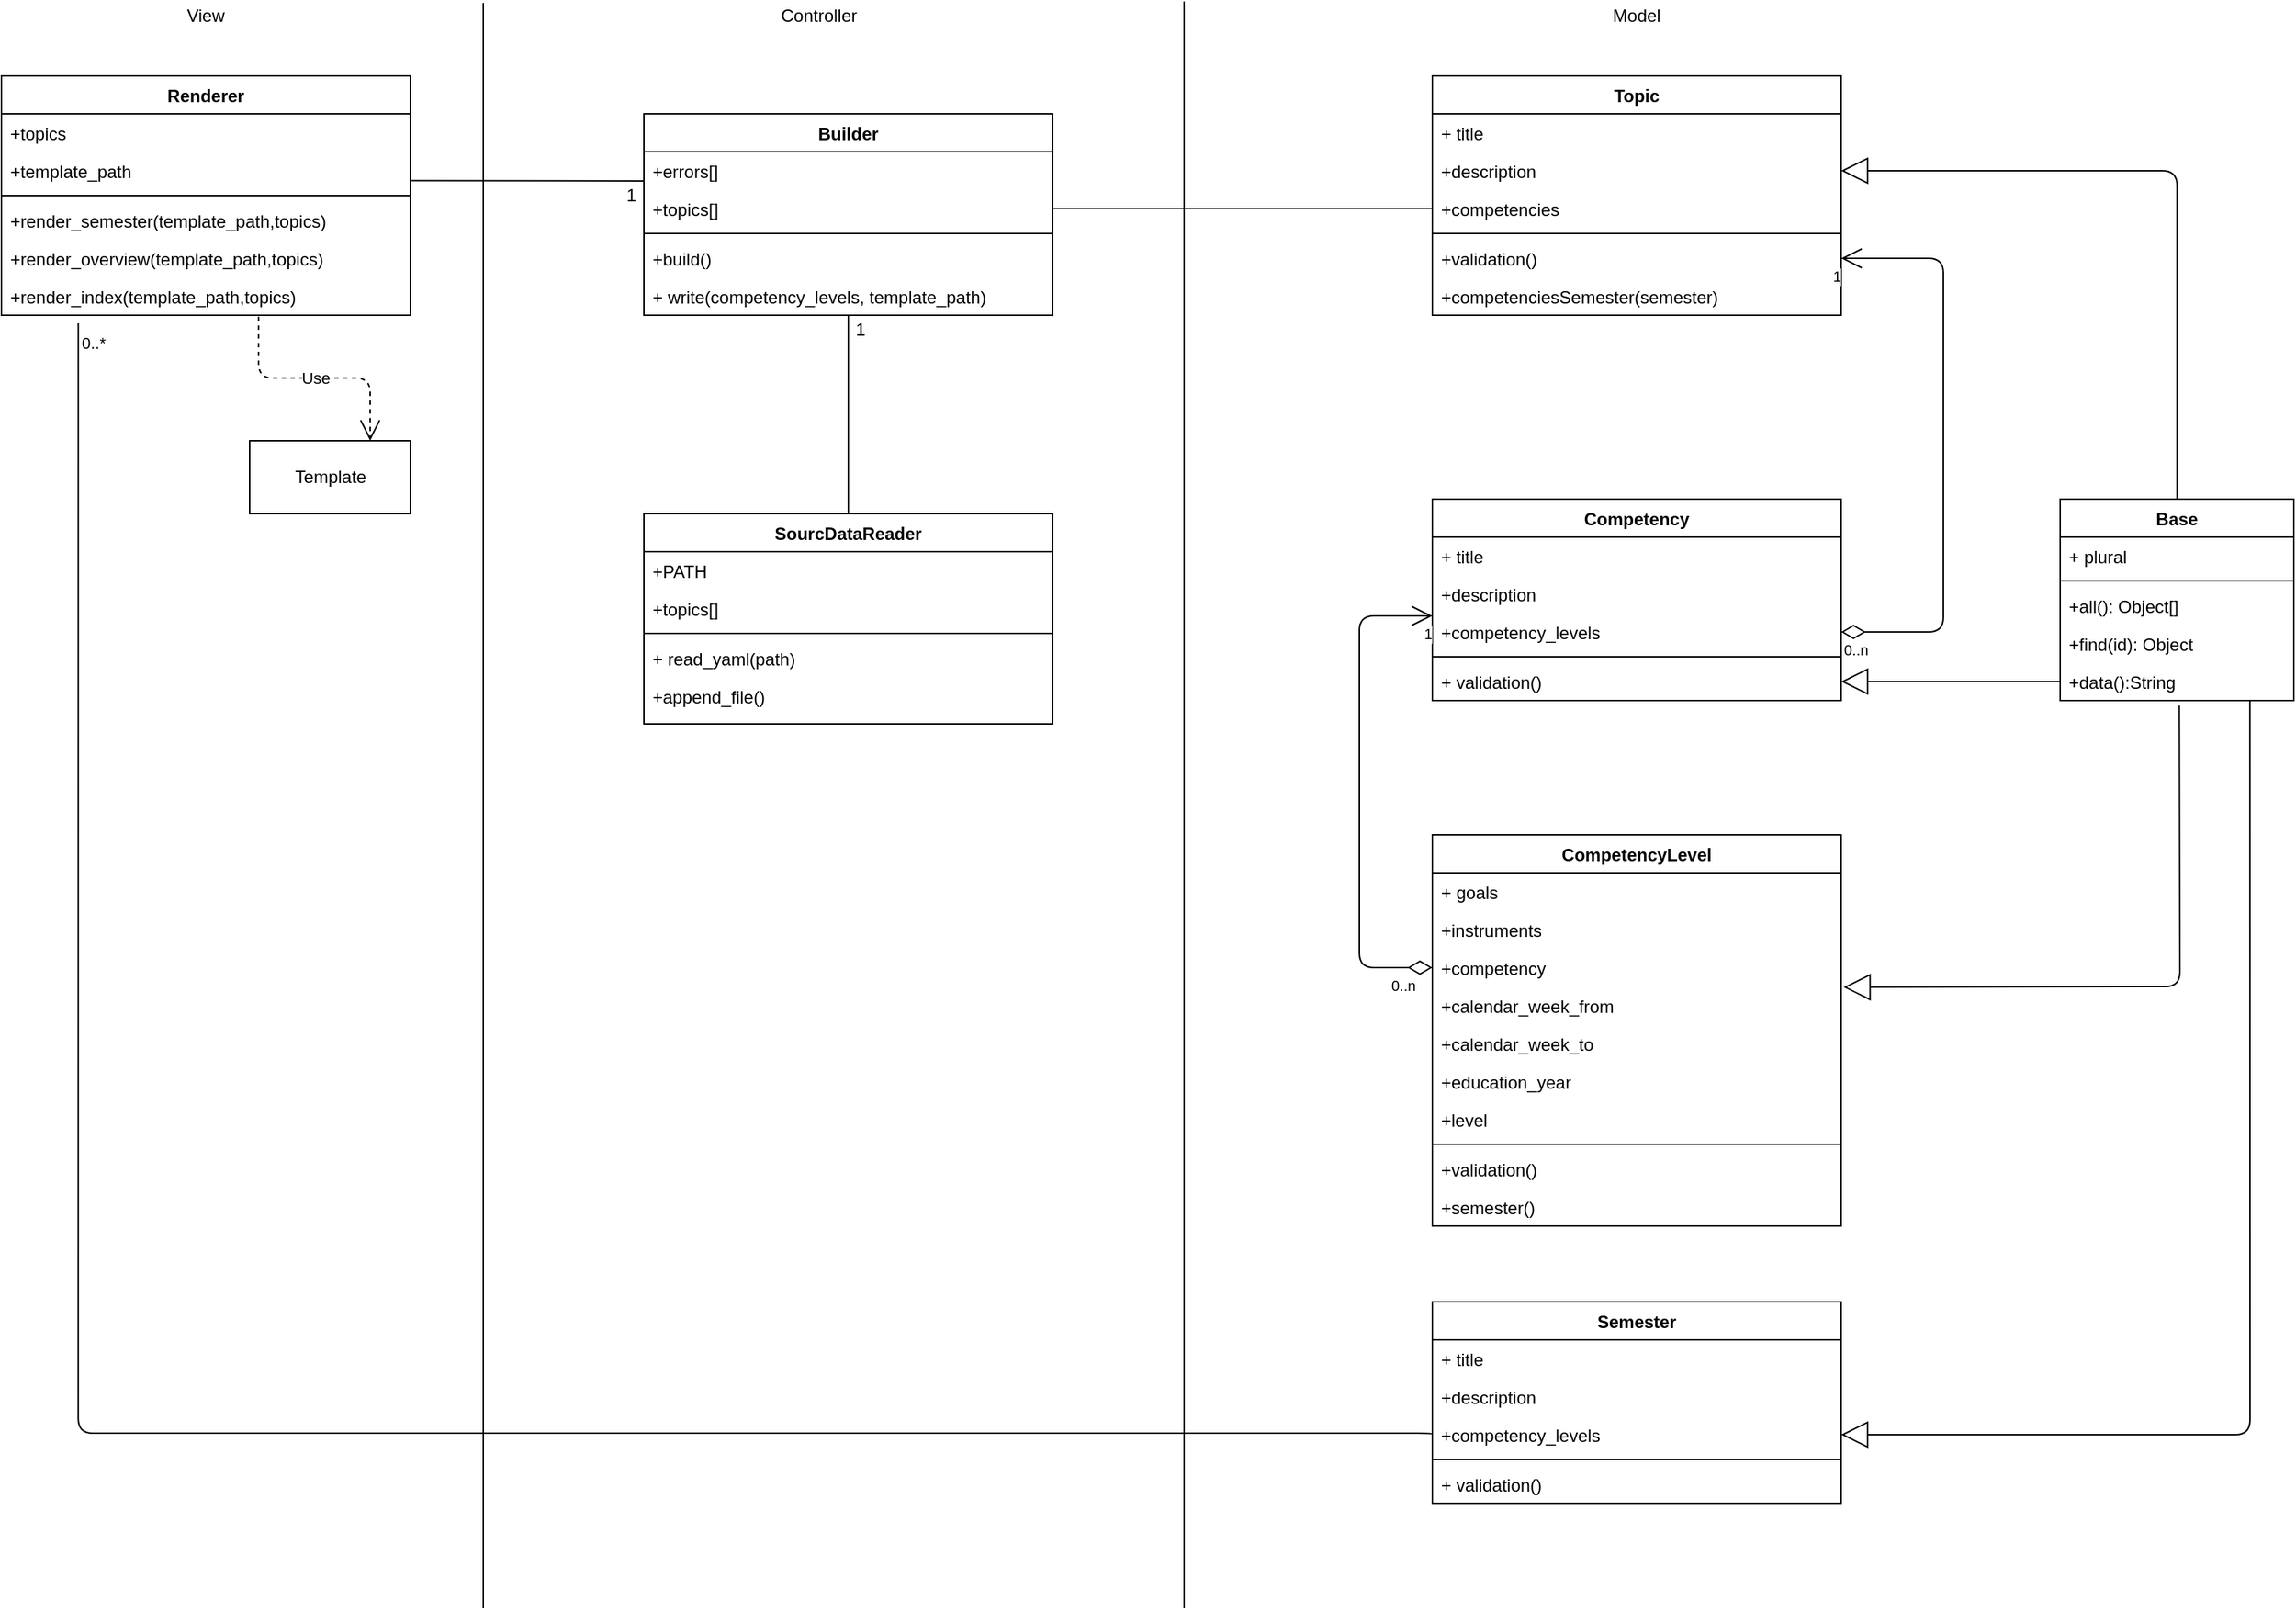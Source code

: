 <mxfile version="12.5.6" type="device"><diagram id="wBBst7jG0DzKEFlHI0wX" name="Page-1"><mxGraphModel dx="3140" dy="5010" grid="1" gridSize="10" guides="1" tooltips="1" connect="1" arrows="1" fold="1" page="1" pageScale="1" pageWidth="850" pageHeight="1100" math="0" shadow="0"><root><mxCell id="0"/><mxCell id="1" parent="0"/><mxCell id="FY70hitlIgGcYvBVXJsO-5" value="Topic" style="swimlane;fontStyle=1;align=center;verticalAlign=top;childLayout=stackLayout;horizontal=1;startSize=26;horizontalStack=0;resizeParent=1;resizeParentMax=0;resizeLast=0;collapsible=1;marginBottom=0;" parent="1" vertex="1"><mxGeometry x="570" y="50" width="280" height="164" as="geometry"/></mxCell><mxCell id="FY70hitlIgGcYvBVXJsO-6" value="+ title" style="text;strokeColor=none;fillColor=none;align=left;verticalAlign=top;spacingLeft=4;spacingRight=4;overflow=hidden;rotatable=0;points=[[0,0.5],[1,0.5]];portConstraint=eastwest;" parent="FY70hitlIgGcYvBVXJsO-5" vertex="1"><mxGeometry y="26" width="280" height="26" as="geometry"/></mxCell><mxCell id="FY70hitlIgGcYvBVXJsO-13" value="+description" style="text;strokeColor=none;fillColor=none;align=left;verticalAlign=top;spacingLeft=4;spacingRight=4;overflow=hidden;rotatable=0;points=[[0,0.5],[1,0.5]];portConstraint=eastwest;" parent="FY70hitlIgGcYvBVXJsO-5" vertex="1"><mxGeometry y="52" width="280" height="26" as="geometry"/></mxCell><mxCell id="NSAjZJlWIvT3TVBvrCFj-42" value="+competencies" style="text;strokeColor=none;fillColor=none;align=left;verticalAlign=top;spacingLeft=4;spacingRight=4;overflow=hidden;rotatable=0;points=[[0,0.5],[1,0.5]];portConstraint=eastwest;" parent="FY70hitlIgGcYvBVXJsO-5" vertex="1"><mxGeometry y="78" width="280" height="26" as="geometry"/></mxCell><mxCell id="FY70hitlIgGcYvBVXJsO-7" value="" style="line;strokeWidth=1;fillColor=none;align=left;verticalAlign=middle;spacingTop=-1;spacingLeft=3;spacingRight=3;rotatable=0;labelPosition=right;points=[];portConstraint=eastwest;" parent="FY70hitlIgGcYvBVXJsO-5" vertex="1"><mxGeometry y="104" width="280" height="8" as="geometry"/></mxCell><mxCell id="FY70hitlIgGcYvBVXJsO-8" value="+validation()" style="text;strokeColor=none;fillColor=none;align=left;verticalAlign=top;spacingLeft=4;spacingRight=4;overflow=hidden;rotatable=0;points=[[0,0.5],[1,0.5]];portConstraint=eastwest;" parent="FY70hitlIgGcYvBVXJsO-5" vertex="1"><mxGeometry y="112" width="280" height="26" as="geometry"/></mxCell><mxCell id="NSAjZJlWIvT3TVBvrCFj-45" value="+competenciesSemester(semester)" style="text;strokeColor=none;fillColor=none;align=left;verticalAlign=top;spacingLeft=4;spacingRight=4;overflow=hidden;rotatable=0;points=[[0,0.5],[1,0.5]];portConstraint=eastwest;" parent="FY70hitlIgGcYvBVXJsO-5" vertex="1"><mxGeometry y="138" width="280" height="26" as="geometry"/></mxCell><mxCell id="FY70hitlIgGcYvBVXJsO-15" value="Competency" style="swimlane;fontStyle=1;align=center;verticalAlign=top;childLayout=stackLayout;horizontal=1;startSize=26;horizontalStack=0;resizeParent=1;resizeParentMax=0;resizeLast=0;collapsible=1;marginBottom=0;" parent="1" vertex="1"><mxGeometry x="570" y="340" width="280" height="138" as="geometry"/></mxCell><mxCell id="FY70hitlIgGcYvBVXJsO-16" value="+ title" style="text;strokeColor=none;fillColor=none;align=left;verticalAlign=top;spacingLeft=4;spacingRight=4;overflow=hidden;rotatable=0;points=[[0,0.5],[1,0.5]];portConstraint=eastwest;" parent="FY70hitlIgGcYvBVXJsO-15" vertex="1"><mxGeometry y="26" width="280" height="26" as="geometry"/></mxCell><mxCell id="FY70hitlIgGcYvBVXJsO-17" value="+description" style="text;strokeColor=none;fillColor=none;align=left;verticalAlign=top;spacingLeft=4;spacingRight=4;overflow=hidden;rotatable=0;points=[[0,0.5],[1,0.5]];portConstraint=eastwest;" parent="FY70hitlIgGcYvBVXJsO-15" vertex="1"><mxGeometry y="52" width="280" height="26" as="geometry"/></mxCell><mxCell id="FY70hitlIgGcYvBVXJsO-26" value="+competency_levels" style="text;strokeColor=none;fillColor=none;align=left;verticalAlign=top;spacingLeft=4;spacingRight=4;overflow=hidden;rotatable=0;points=[[0,0.5],[1,0.5]];portConstraint=eastwest;" parent="FY70hitlIgGcYvBVXJsO-15" vertex="1"><mxGeometry y="78" width="280" height="26" as="geometry"/></mxCell><mxCell id="FY70hitlIgGcYvBVXJsO-18" value="" style="line;strokeWidth=1;fillColor=none;align=left;verticalAlign=middle;spacingTop=-1;spacingLeft=3;spacingRight=3;rotatable=0;labelPosition=right;points=[];portConstraint=eastwest;" parent="FY70hitlIgGcYvBVXJsO-15" vertex="1"><mxGeometry y="104" width="280" height="8" as="geometry"/></mxCell><mxCell id="FY70hitlIgGcYvBVXJsO-19" value="+ validation()" style="text;strokeColor=none;fillColor=none;align=left;verticalAlign=top;spacingLeft=4;spacingRight=4;overflow=hidden;rotatable=0;points=[[0,0.5],[1,0.5]];portConstraint=eastwest;" parent="FY70hitlIgGcYvBVXJsO-15" vertex="1"><mxGeometry y="112" width="280" height="26" as="geometry"/></mxCell><mxCell id="FY70hitlIgGcYvBVXJsO-20" value="CompetencyLevel" style="swimlane;fontStyle=1;align=center;verticalAlign=top;childLayout=stackLayout;horizontal=1;startSize=26;horizontalStack=0;resizeParent=1;resizeParentMax=0;resizeLast=0;collapsible=1;marginBottom=0;" parent="1" vertex="1"><mxGeometry x="570" y="570" width="280" height="268" as="geometry"/></mxCell><mxCell id="FY70hitlIgGcYvBVXJsO-21" value="+ goals" style="text;strokeColor=none;fillColor=none;align=left;verticalAlign=top;spacingLeft=4;spacingRight=4;overflow=hidden;rotatable=0;points=[[0,0.5],[1,0.5]];portConstraint=eastwest;" parent="FY70hitlIgGcYvBVXJsO-20" vertex="1"><mxGeometry y="26" width="280" height="26" as="geometry"/></mxCell><mxCell id="FY70hitlIgGcYvBVXJsO-22" value="+instruments" style="text;strokeColor=none;fillColor=none;align=left;verticalAlign=top;spacingLeft=4;spacingRight=4;overflow=hidden;rotatable=0;points=[[0,0.5],[1,0.5]];portConstraint=eastwest;" parent="FY70hitlIgGcYvBVXJsO-20" vertex="1"><mxGeometry y="52" width="280" height="26" as="geometry"/></mxCell><mxCell id="FY70hitlIgGcYvBVXJsO-25" value="+competency&#xA;" style="text;strokeColor=none;fillColor=none;align=left;verticalAlign=top;spacingLeft=4;spacingRight=4;overflow=hidden;rotatable=0;points=[[0,0.5],[1,0.5]];portConstraint=eastwest;" parent="FY70hitlIgGcYvBVXJsO-20" vertex="1"><mxGeometry y="78" width="280" height="26" as="geometry"/></mxCell><mxCell id="FY70hitlIgGcYvBVXJsO-60" value="+calendar_week_from&#xA;" style="text;strokeColor=none;fillColor=none;align=left;verticalAlign=top;spacingLeft=4;spacingRight=4;overflow=hidden;rotatable=0;points=[[0,0.5],[1,0.5]];portConstraint=eastwest;" parent="FY70hitlIgGcYvBVXJsO-20" vertex="1"><mxGeometry y="104" width="280" height="26" as="geometry"/></mxCell><mxCell id="FY70hitlIgGcYvBVXJsO-61" value="+calendar_week_to" style="text;strokeColor=none;fillColor=none;align=left;verticalAlign=top;spacingLeft=4;spacingRight=4;overflow=hidden;rotatable=0;points=[[0,0.5],[1,0.5]];portConstraint=eastwest;" parent="FY70hitlIgGcYvBVXJsO-20" vertex="1"><mxGeometry y="130" width="280" height="26" as="geometry"/></mxCell><mxCell id="FbDjr7V3NoHAoDn7h_xz-10" value="+education_year" style="text;strokeColor=none;fillColor=none;align=left;verticalAlign=top;spacingLeft=4;spacingRight=4;overflow=hidden;rotatable=0;points=[[0,0.5],[1,0.5]];portConstraint=eastwest;" vertex="1" parent="FY70hitlIgGcYvBVXJsO-20"><mxGeometry y="156" width="280" height="26" as="geometry"/></mxCell><mxCell id="FY70hitlIgGcYvBVXJsO-62" value="+level" style="text;strokeColor=none;fillColor=none;align=left;verticalAlign=top;spacingLeft=4;spacingRight=4;overflow=hidden;rotatable=0;points=[[0,0.5],[1,0.5]];portConstraint=eastwest;" parent="FY70hitlIgGcYvBVXJsO-20" vertex="1"><mxGeometry y="182" width="280" height="26" as="geometry"/></mxCell><mxCell id="FY70hitlIgGcYvBVXJsO-23" value="" style="line;strokeWidth=1;fillColor=none;align=left;verticalAlign=middle;spacingTop=-1;spacingLeft=3;spacingRight=3;rotatable=0;labelPosition=right;points=[];portConstraint=eastwest;" parent="FY70hitlIgGcYvBVXJsO-20" vertex="1"><mxGeometry y="208" width="280" height="8" as="geometry"/></mxCell><mxCell id="FY70hitlIgGcYvBVXJsO-24" value="+validation()" style="text;strokeColor=none;fillColor=none;align=left;verticalAlign=top;spacingLeft=4;spacingRight=4;overflow=hidden;rotatable=0;points=[[0,0.5],[1,0.5]];portConstraint=eastwest;" parent="FY70hitlIgGcYvBVXJsO-20" vertex="1"><mxGeometry y="216" width="280" height="26" as="geometry"/></mxCell><mxCell id="NSAjZJlWIvT3TVBvrCFj-32" value="+semester()" style="text;strokeColor=none;fillColor=none;align=left;verticalAlign=top;spacingLeft=4;spacingRight=4;overflow=hidden;rotatable=0;points=[[0,0.5],[1,0.5]];portConstraint=eastwest;" parent="FY70hitlIgGcYvBVXJsO-20" vertex="1"><mxGeometry y="242" width="280" height="26" as="geometry"/></mxCell><mxCell id="FY70hitlIgGcYvBVXJsO-27" value="SourcDataReader" style="swimlane;fontStyle=1;align=center;verticalAlign=top;childLayout=stackLayout;horizontal=1;startSize=26;horizontalStack=0;resizeParent=1;resizeParentMax=0;resizeLast=0;collapsible=1;marginBottom=0;" parent="1" vertex="1"><mxGeometry x="30" y="350" width="280" height="144" as="geometry"/></mxCell><mxCell id="FY70hitlIgGcYvBVXJsO-28" value="+PATH" style="text;strokeColor=none;fillColor=none;align=left;verticalAlign=top;spacingLeft=4;spacingRight=4;overflow=hidden;rotatable=0;points=[[0,0.5],[1,0.5]];portConstraint=eastwest;" parent="FY70hitlIgGcYvBVXJsO-27" vertex="1"><mxGeometry y="26" width="280" height="26" as="geometry"/></mxCell><mxCell id="FY70hitlIgGcYvBVXJsO-32" value="+topics[]" style="text;strokeColor=none;fillColor=none;align=left;verticalAlign=top;spacingLeft=4;spacingRight=4;overflow=hidden;rotatable=0;points=[[0,0.5],[1,0.5]];portConstraint=eastwest;" parent="FY70hitlIgGcYvBVXJsO-27" vertex="1"><mxGeometry y="52" width="280" height="26" as="geometry"/></mxCell><mxCell id="FY70hitlIgGcYvBVXJsO-29" value="" style="line;strokeWidth=1;fillColor=none;align=left;verticalAlign=middle;spacingTop=-1;spacingLeft=3;spacingRight=3;rotatable=0;labelPosition=right;points=[];portConstraint=eastwest;" parent="FY70hitlIgGcYvBVXJsO-27" vertex="1"><mxGeometry y="78" width="280" height="8" as="geometry"/></mxCell><mxCell id="FY70hitlIgGcYvBVXJsO-30" value="+ read_yaml(path) " style="text;strokeColor=none;fillColor=none;align=left;verticalAlign=top;spacingLeft=4;spacingRight=4;overflow=hidden;rotatable=0;points=[[0,0.5],[1,0.5]];portConstraint=eastwest;" parent="FY70hitlIgGcYvBVXJsO-27" vertex="1"><mxGeometry y="86" width="280" height="26" as="geometry"/></mxCell><mxCell id="FY70hitlIgGcYvBVXJsO-35" value="+append_file() " style="text;strokeColor=none;fillColor=none;align=left;verticalAlign=top;spacingLeft=4;spacingRight=4;overflow=hidden;rotatable=0;points=[[0,0.5],[1,0.5]];portConstraint=eastwest;" parent="FY70hitlIgGcYvBVXJsO-27" vertex="1"><mxGeometry y="112" width="280" height="32" as="geometry"/></mxCell><mxCell id="FY70hitlIgGcYvBVXJsO-40" value="" style="endArrow=open;html=1;endSize=12;startArrow=diamondThin;startSize=14;startFill=0;edgeStyle=orthogonalEdgeStyle;exitX=1;exitY=0.5;exitDx=0;exitDy=0;" parent="1" source="FY70hitlIgGcYvBVXJsO-26" target="FY70hitlIgGcYvBVXJsO-5" edge="1"><mxGeometry relative="1" as="geometry"><mxPoint x="160" y="510" as="sourcePoint"/><mxPoint x="320" y="510" as="targetPoint"/><Array as="points"><mxPoint x="920" y="431"/><mxPoint x="920" y="175"/></Array></mxGeometry></mxCell><mxCell id="FY70hitlIgGcYvBVXJsO-41" value="0..n" style="resizable=0;html=1;align=left;verticalAlign=top;labelBackgroundColor=#ffffff;fontSize=10;" parent="FY70hitlIgGcYvBVXJsO-40" connectable="0" vertex="1"><mxGeometry x="-1" relative="1" as="geometry"/></mxCell><mxCell id="FY70hitlIgGcYvBVXJsO-42" value="1" style="resizable=0;html=1;align=right;verticalAlign=top;labelBackgroundColor=#ffffff;fontSize=10;" parent="FY70hitlIgGcYvBVXJsO-40" connectable="0" vertex="1"><mxGeometry x="1" relative="1" as="geometry"/></mxCell><mxCell id="FY70hitlIgGcYvBVXJsO-43" value="&lt;div&gt;&lt;br&gt;&lt;/div&gt;&lt;div&gt;&lt;br&gt;&lt;/div&gt;" style="endArrow=open;html=1;endSize=12;startArrow=diamondThin;startSize=14;startFill=0;edgeStyle=orthogonalEdgeStyle;exitX=0;exitY=0.5;exitDx=0;exitDy=0;" parent="1" source="FY70hitlIgGcYvBVXJsO-25" edge="1"><mxGeometry relative="1" as="geometry"><mxPoint x="450" y="280" as="sourcePoint"/><mxPoint x="570" y="420" as="targetPoint"/><Array as="points"><mxPoint x="520" y="661"/><mxPoint x="520" y="420"/></Array></mxGeometry></mxCell><mxCell id="FY70hitlIgGcYvBVXJsO-44" value="0..n" style="resizable=0;html=1;align=left;verticalAlign=top;labelBackgroundColor=#ffffff;fontSize=10;" parent="FY70hitlIgGcYvBVXJsO-43" connectable="0" vertex="1"><mxGeometry x="-1" relative="1" as="geometry"><mxPoint x="-30" as="offset"/></mxGeometry></mxCell><mxCell id="FY70hitlIgGcYvBVXJsO-45" value="1" style="resizable=0;html=1;align=right;verticalAlign=top;labelBackgroundColor=#ffffff;fontSize=10;" parent="FY70hitlIgGcYvBVXJsO-43" connectable="0" vertex="1"><mxGeometry x="1" relative="1" as="geometry"/></mxCell><mxCell id="FY70hitlIgGcYvBVXJsO-50" value="" style="endArrow=none;endSize=12;html=1;exitX=1;exitY=0.5;exitDx=0;exitDy=0;entryX=0;entryY=0.5;entryDx=0;entryDy=0;endFill=0;" parent="1" source="NSAjZJlWIvT3TVBvrCFj-26" target="NSAjZJlWIvT3TVBvrCFj-42" edge="1"><mxGeometry width="160" relative="1" as="geometry"><mxPoint x="40" y="510" as="sourcePoint"/><mxPoint x="200" y="510" as="targetPoint"/></mxGeometry></mxCell><mxCell id="NSAjZJlWIvT3TVBvrCFj-3" value="Controller" style="text;html=1;strokeColor=none;fillColor=none;align=center;verticalAlign=middle;whiteSpace=wrap;rounded=0;" parent="1" vertex="1"><mxGeometry x="130" y="-1" width="40" height="20" as="geometry"/></mxCell><mxCell id="NSAjZJlWIvT3TVBvrCFj-4" value="Model" style="text;html=1;strokeColor=none;fillColor=none;align=center;verticalAlign=middle;whiteSpace=wrap;rounded=0;" parent="1" vertex="1"><mxGeometry x="690" y="-1" width="40" height="20" as="geometry"/></mxCell><mxCell id="NSAjZJlWIvT3TVBvrCFj-17" value="Renderer" style="swimlane;fontStyle=1;align=center;verticalAlign=top;childLayout=stackLayout;horizontal=1;startSize=26;horizontalStack=0;resizeParent=1;resizeParentMax=0;resizeLast=0;collapsible=1;marginBottom=0;" parent="1" vertex="1"><mxGeometry x="-410" y="50" width="280" height="164" as="geometry"/></mxCell><mxCell id="NSAjZJlWIvT3TVBvrCFj-18" value="+topics" style="text;strokeColor=none;fillColor=none;align=left;verticalAlign=top;spacingLeft=4;spacingRight=4;overflow=hidden;rotatable=0;points=[[0,0.5],[1,0.5]];portConstraint=eastwest;" parent="NSAjZJlWIvT3TVBvrCFj-17" vertex="1"><mxGeometry y="26" width="280" height="26" as="geometry"/></mxCell><mxCell id="NSAjZJlWIvT3TVBvrCFj-19" value="+template_path" style="text;strokeColor=none;fillColor=none;align=left;verticalAlign=top;spacingLeft=4;spacingRight=4;overflow=hidden;rotatable=0;points=[[0,0.5],[1,0.5]];portConstraint=eastwest;" parent="NSAjZJlWIvT3TVBvrCFj-17" vertex="1"><mxGeometry y="52" width="280" height="26" as="geometry"/></mxCell><mxCell id="NSAjZJlWIvT3TVBvrCFj-20" value="" style="line;strokeWidth=1;fillColor=none;align=left;verticalAlign=middle;spacingTop=-1;spacingLeft=3;spacingRight=3;rotatable=0;labelPosition=right;points=[];portConstraint=eastwest;" parent="NSAjZJlWIvT3TVBvrCFj-17" vertex="1"><mxGeometry y="78" width="280" height="8" as="geometry"/></mxCell><mxCell id="FbDjr7V3NoHAoDn7h_xz-21" value="+render_semester(template_path,topics) " style="text;strokeColor=none;fillColor=none;align=left;verticalAlign=top;spacingLeft=4;spacingRight=4;overflow=hidden;rotatable=0;points=[[0,0.5],[1,0.5]];portConstraint=eastwest;" vertex="1" parent="NSAjZJlWIvT3TVBvrCFj-17"><mxGeometry y="86" width="280" height="26" as="geometry"/></mxCell><mxCell id="FbDjr7V3NoHAoDn7h_xz-22" value="+render_overview(template_path,topics) " style="text;strokeColor=none;fillColor=none;align=left;verticalAlign=top;spacingLeft=4;spacingRight=4;overflow=hidden;rotatable=0;points=[[0,0.5],[1,0.5]];portConstraint=eastwest;" vertex="1" parent="NSAjZJlWIvT3TVBvrCFj-17"><mxGeometry y="112" width="280" height="26" as="geometry"/></mxCell><mxCell id="NSAjZJlWIvT3TVBvrCFj-21" value="+render_index(template_path,topics) " style="text;strokeColor=none;fillColor=none;align=left;verticalAlign=top;spacingLeft=4;spacingRight=4;overflow=hidden;rotatable=0;points=[[0,0.5],[1,0.5]];portConstraint=eastwest;" parent="NSAjZJlWIvT3TVBvrCFj-17" vertex="1"><mxGeometry y="138" width="280" height="26" as="geometry"/></mxCell><mxCell id="NSAjZJlWIvT3TVBvrCFj-24" value="Builder" style="swimlane;fontStyle=1;align=center;verticalAlign=top;childLayout=stackLayout;horizontal=1;startSize=26;horizontalStack=0;resizeParent=1;resizeParentMax=0;resizeLast=0;collapsible=1;marginBottom=0;" parent="1" vertex="1"><mxGeometry x="30" y="76" width="280" height="138" as="geometry"/></mxCell><mxCell id="NSAjZJlWIvT3TVBvrCFj-25" value="+errors[]" style="text;strokeColor=none;fillColor=none;align=left;verticalAlign=top;spacingLeft=4;spacingRight=4;overflow=hidden;rotatable=0;points=[[0,0.5],[1,0.5]];portConstraint=eastwest;" parent="NSAjZJlWIvT3TVBvrCFj-24" vertex="1"><mxGeometry y="26" width="280" height="26" as="geometry"/></mxCell><mxCell id="NSAjZJlWIvT3TVBvrCFj-26" value="+topics[]" style="text;strokeColor=none;fillColor=none;align=left;verticalAlign=top;spacingLeft=4;spacingRight=4;overflow=hidden;rotatable=0;points=[[0,0.5],[1,0.5]];portConstraint=eastwest;" parent="NSAjZJlWIvT3TVBvrCFj-24" vertex="1"><mxGeometry y="52" width="280" height="26" as="geometry"/></mxCell><mxCell id="NSAjZJlWIvT3TVBvrCFj-27" value="" style="line;strokeWidth=1;fillColor=none;align=left;verticalAlign=middle;spacingTop=-1;spacingLeft=3;spacingRight=3;rotatable=0;labelPosition=right;points=[];portConstraint=eastwest;" parent="NSAjZJlWIvT3TVBvrCFj-24" vertex="1"><mxGeometry y="78" width="280" height="8" as="geometry"/></mxCell><mxCell id="NSAjZJlWIvT3TVBvrCFj-28" value="+build() " style="text;strokeColor=none;fillColor=none;align=left;verticalAlign=top;spacingLeft=4;spacingRight=4;overflow=hidden;rotatable=0;points=[[0,0.5],[1,0.5]];portConstraint=eastwest;" parent="NSAjZJlWIvT3TVBvrCFj-24" vertex="1"><mxGeometry y="86" width="280" height="26" as="geometry"/></mxCell><mxCell id="NSAjZJlWIvT3TVBvrCFj-29" value="+ write(competency_levels, template_path)" style="text;strokeColor=none;fillColor=none;align=left;verticalAlign=top;spacingLeft=4;spacingRight=4;overflow=hidden;rotatable=0;points=[[0,0.5],[1,0.5]];portConstraint=eastwest;" parent="NSAjZJlWIvT3TVBvrCFj-24" vertex="1"><mxGeometry y="112" width="280" height="26" as="geometry"/></mxCell><mxCell id="NSAjZJlWIvT3TVBvrCFj-31" value="Template" style="html=1;" parent="1" vertex="1"><mxGeometry x="-240" y="300" width="110" height="50" as="geometry"/></mxCell><mxCell id="NSAjZJlWIvT3TVBvrCFj-33" value="" style="endArrow=none;endSize=12;html=1;endFill=0;exitX=0.5;exitY=1;exitDx=0;exitDy=0;exitPerimeter=0;entryX=0.5;entryY=0;entryDx=0;entryDy=0;" parent="1" source="NSAjZJlWIvT3TVBvrCFj-29" target="FY70hitlIgGcYvBVXJsO-27" edge="1"><mxGeometry width="160" relative="1" as="geometry"><mxPoint x="170" y="190" as="sourcePoint"/><mxPoint x="179" y="462" as="targetPoint"/></mxGeometry></mxCell><mxCell id="FbDjr7V3NoHAoDn7h_xz-24" value="1" style="text;html=1;align=center;verticalAlign=middle;resizable=0;points=[];labelBackgroundColor=#ffffff;" vertex="1" connectable="0" parent="NSAjZJlWIvT3TVBvrCFj-33"><mxGeometry x="-0.852" y="-1" relative="1" as="geometry"><mxPoint x="9" as="offset"/></mxGeometry></mxCell><mxCell id="NSAjZJlWIvT3TVBvrCFj-34" value="" style="endArrow=none;endSize=12;html=1;exitX=0;exitY=0.769;exitDx=0;exitDy=0;entryX=1.002;entryY=0.762;entryDx=0;entryDy=0;exitPerimeter=0;endFill=0;entryPerimeter=0;" parent="1" source="NSAjZJlWIvT3TVBvrCFj-25" target="NSAjZJlWIvT3TVBvrCFj-19" edge="1"><mxGeometry width="160" relative="1" as="geometry"><mxPoint x="310" y="135" as="sourcePoint"/><mxPoint x="590" y="135" as="targetPoint"/></mxGeometry></mxCell><mxCell id="FbDjr7V3NoHAoDn7h_xz-23" value="1" style="text;html=1;align=center;verticalAlign=middle;resizable=0;points=[];labelBackgroundColor=#ffffff;" vertex="1" connectable="0" parent="NSAjZJlWIvT3TVBvrCFj-34"><mxGeometry x="-0.943" y="2" relative="1" as="geometry"><mxPoint x="-5" y="8" as="offset"/></mxGeometry></mxCell><mxCell id="NSAjZJlWIvT3TVBvrCFj-36" value="Use" style="endArrow=open;endSize=12;dashed=1;html=1;exitX=0.629;exitY=1.038;exitDx=0;exitDy=0;entryX=0.75;entryY=0;entryDx=0;entryDy=0;exitPerimeter=0;edgeStyle=orthogonalEdgeStyle;" parent="1" source="NSAjZJlWIvT3TVBvrCFj-21" target="NSAjZJlWIvT3TVBvrCFj-31" edge="1"><mxGeometry width="160" relative="1" as="geometry"><mxPoint x="20" y="376" as="sourcePoint"/><mxPoint x="-119" y="72" as="targetPoint"/></mxGeometry></mxCell><mxCell id="NSAjZJlWIvT3TVBvrCFj-37" value="&lt;div&gt;View&lt;/div&gt;" style="text;html=1;strokeColor=none;fillColor=none;align=center;verticalAlign=middle;whiteSpace=wrap;rounded=0;" parent="1" vertex="1"><mxGeometry x="-290" y="-1" width="40" height="20" as="geometry"/></mxCell><mxCell id="NSAjZJlWIvT3TVBvrCFj-39" value="" style="endArrow=none;html=1;" parent="1" edge="1"><mxGeometry width="50" height="50" relative="1" as="geometry"><mxPoint x="-80" y="1100" as="sourcePoint"/><mxPoint x="-80" as="targetPoint"/></mxGeometry></mxCell><mxCell id="NSAjZJlWIvT3TVBvrCFj-40" value="" style="endArrow=none;html=1;" parent="1" edge="1"><mxGeometry width="50" height="50" relative="1" as="geometry"><mxPoint x="400" y="1100" as="sourcePoint"/><mxPoint x="400.0" y="-1" as="targetPoint"/></mxGeometry></mxCell><mxCell id="FbDjr7V3NoHAoDn7h_xz-1" value="Base" style="swimlane;fontStyle=1;align=center;verticalAlign=top;childLayout=stackLayout;horizontal=1;startSize=26;horizontalStack=0;resizeParent=1;resizeParentMax=0;resizeLast=0;collapsible=1;marginBottom=0;" vertex="1" parent="1"><mxGeometry x="1000" y="340" width="160" height="138" as="geometry"/></mxCell><mxCell id="FbDjr7V3NoHAoDn7h_xz-2" value="+ plural" style="text;strokeColor=none;fillColor=none;align=left;verticalAlign=top;spacingLeft=4;spacingRight=4;overflow=hidden;rotatable=0;points=[[0,0.5],[1,0.5]];portConstraint=eastwest;" vertex="1" parent="FbDjr7V3NoHAoDn7h_xz-1"><mxGeometry y="26" width="160" height="26" as="geometry"/></mxCell><mxCell id="FbDjr7V3NoHAoDn7h_xz-3" value="" style="line;strokeWidth=1;fillColor=none;align=left;verticalAlign=middle;spacingTop=-1;spacingLeft=3;spacingRight=3;rotatable=0;labelPosition=right;points=[];portConstraint=eastwest;" vertex="1" parent="FbDjr7V3NoHAoDn7h_xz-1"><mxGeometry y="52" width="160" height="8" as="geometry"/></mxCell><mxCell id="FbDjr7V3NoHAoDn7h_xz-5" value="+all(): Object[]" style="text;strokeColor=none;fillColor=none;align=left;verticalAlign=top;spacingLeft=4;spacingRight=4;overflow=hidden;rotatable=0;points=[[0,0.5],[1,0.5]];portConstraint=eastwest;" vertex="1" parent="FbDjr7V3NoHAoDn7h_xz-1"><mxGeometry y="60" width="160" height="26" as="geometry"/></mxCell><mxCell id="FbDjr7V3NoHAoDn7h_xz-6" value="+find(id): Object" style="text;strokeColor=none;fillColor=none;align=left;verticalAlign=top;spacingLeft=4;spacingRight=4;overflow=hidden;rotatable=0;points=[[0,0.5],[1,0.5]];portConstraint=eastwest;" vertex="1" parent="FbDjr7V3NoHAoDn7h_xz-1"><mxGeometry y="86" width="160" height="26" as="geometry"/></mxCell><mxCell id="FbDjr7V3NoHAoDn7h_xz-4" value="+data():String" style="text;strokeColor=none;fillColor=none;align=left;verticalAlign=top;spacingLeft=4;spacingRight=4;overflow=hidden;rotatable=0;points=[[0,0.5],[1,0.5]];portConstraint=eastwest;" vertex="1" parent="FbDjr7V3NoHAoDn7h_xz-1"><mxGeometry y="112" width="160" height="26" as="geometry"/></mxCell><mxCell id="FbDjr7V3NoHAoDn7h_xz-7" value="" style="endArrow=block;endSize=16;endFill=0;html=1;exitX=0.5;exitY=0;exitDx=0;exitDy=0;entryX=1;entryY=0.5;entryDx=0;entryDy=0;" edge="1" parent="1" source="FbDjr7V3NoHAoDn7h_xz-1" target="FY70hitlIgGcYvBVXJsO-13"><mxGeometry width="160" relative="1" as="geometry"><mxPoint x="400" y="890" as="sourcePoint"/><mxPoint x="560" y="890" as="targetPoint"/><Array as="points"><mxPoint x="1080" y="115"/></Array></mxGeometry></mxCell><mxCell id="FbDjr7V3NoHAoDn7h_xz-8" value="" style="endArrow=block;endSize=16;endFill=0;html=1;exitX=0;exitY=0.5;exitDx=0;exitDy=0;entryX=1;entryY=0.5;entryDx=0;entryDy=0;" edge="1" parent="1" source="FbDjr7V3NoHAoDn7h_xz-4" target="FY70hitlIgGcYvBVXJsO-19"><mxGeometry width="160" relative="1" as="geometry"><mxPoint x="400" y="890" as="sourcePoint"/><mxPoint x="560" y="890" as="targetPoint"/></mxGeometry></mxCell><mxCell id="FbDjr7V3NoHAoDn7h_xz-9" value="" style="endArrow=block;endSize=16;endFill=0;html=1;exitX=0.51;exitY=1.137;exitDx=0;exitDy=0;exitPerimeter=0;entryX=1.006;entryY=0.016;entryDx=0;entryDy=0;entryPerimeter=0;" edge="1" parent="1" source="FbDjr7V3NoHAoDn7h_xz-4" target="FY70hitlIgGcYvBVXJsO-60"><mxGeometry width="160" relative="1" as="geometry"><mxPoint x="400" y="890" as="sourcePoint"/><mxPoint x="560" y="890" as="targetPoint"/><Array as="points"><mxPoint x="1082" y="674"/></Array></mxGeometry></mxCell><mxCell id="FbDjr7V3NoHAoDn7h_xz-13" value="Semester" style="swimlane;fontStyle=1;align=center;verticalAlign=top;childLayout=stackLayout;horizontal=1;startSize=26;horizontalStack=0;resizeParent=1;resizeParentMax=0;resizeLast=0;collapsible=1;marginBottom=0;" vertex="1" parent="1"><mxGeometry x="570" y="890" width="280" height="138" as="geometry"/></mxCell><mxCell id="FbDjr7V3NoHAoDn7h_xz-14" value="+ title" style="text;strokeColor=none;fillColor=none;align=left;verticalAlign=top;spacingLeft=4;spacingRight=4;overflow=hidden;rotatable=0;points=[[0,0.5],[1,0.5]];portConstraint=eastwest;" vertex="1" parent="FbDjr7V3NoHAoDn7h_xz-13"><mxGeometry y="26" width="280" height="26" as="geometry"/></mxCell><mxCell id="FbDjr7V3NoHAoDn7h_xz-15" value="+description" style="text;strokeColor=none;fillColor=none;align=left;verticalAlign=top;spacingLeft=4;spacingRight=4;overflow=hidden;rotatable=0;points=[[0,0.5],[1,0.5]];portConstraint=eastwest;" vertex="1" parent="FbDjr7V3NoHAoDn7h_xz-13"><mxGeometry y="52" width="280" height="26" as="geometry"/></mxCell><mxCell id="FbDjr7V3NoHAoDn7h_xz-16" value="+competency_levels" style="text;strokeColor=none;fillColor=none;align=left;verticalAlign=top;spacingLeft=4;spacingRight=4;overflow=hidden;rotatable=0;points=[[0,0.5],[1,0.5]];portConstraint=eastwest;" vertex="1" parent="FbDjr7V3NoHAoDn7h_xz-13"><mxGeometry y="78" width="280" height="26" as="geometry"/></mxCell><mxCell id="FbDjr7V3NoHAoDn7h_xz-17" value="" style="line;strokeWidth=1;fillColor=none;align=left;verticalAlign=middle;spacingTop=-1;spacingLeft=3;spacingRight=3;rotatable=0;labelPosition=right;points=[];portConstraint=eastwest;" vertex="1" parent="FbDjr7V3NoHAoDn7h_xz-13"><mxGeometry y="104" width="280" height="8" as="geometry"/></mxCell><mxCell id="FbDjr7V3NoHAoDn7h_xz-18" value="+ validation()" style="text;strokeColor=none;fillColor=none;align=left;verticalAlign=top;spacingLeft=4;spacingRight=4;overflow=hidden;rotatable=0;points=[[0,0.5],[1,0.5]];portConstraint=eastwest;" vertex="1" parent="FbDjr7V3NoHAoDn7h_xz-13"><mxGeometry y="112" width="280" height="26" as="geometry"/></mxCell><mxCell id="FbDjr7V3NoHAoDn7h_xz-19" value="" style="endArrow=block;endSize=16;endFill=0;html=1;exitX=0.51;exitY=1.137;exitDx=0;exitDy=0;exitPerimeter=0;entryX=1;entryY=0.5;entryDx=0;entryDy=0;" edge="1" parent="1" target="FbDjr7V3NoHAoDn7h_xz-16"><mxGeometry width="160" relative="1" as="geometry"><mxPoint x="1129.92" y="478.002" as="sourcePoint"/><mxPoint x="900.0" y="670.856" as="targetPoint"/><Array as="points"><mxPoint x="1130" y="981"/></Array></mxGeometry></mxCell><mxCell id="FbDjr7V3NoHAoDn7h_xz-20" value="0..*" style="endArrow=none;html=1;endSize=12;startArrow=none;startSize=14;startFill=0;edgeStyle=orthogonalEdgeStyle;align=left;verticalAlign=bottom;entryX=0;entryY=0.5;entryDx=0;entryDy=0;exitX=0.188;exitY=1.212;exitDx=0;exitDy=0;exitPerimeter=0;endFill=0;" edge="1" parent="1" source="NSAjZJlWIvT3TVBvrCFj-21" target="FbDjr7V3NoHAoDn7h_xz-16"><mxGeometry x="-0.974" relative="1" as="geometry"><mxPoint x="-410" y="1050" as="sourcePoint"/><mxPoint x="-250" y="1050" as="targetPoint"/><Array as="points"><mxPoint x="-357" y="980"/></Array><mxPoint as="offset"/></mxGeometry></mxCell></root></mxGraphModel></diagram></mxfile>